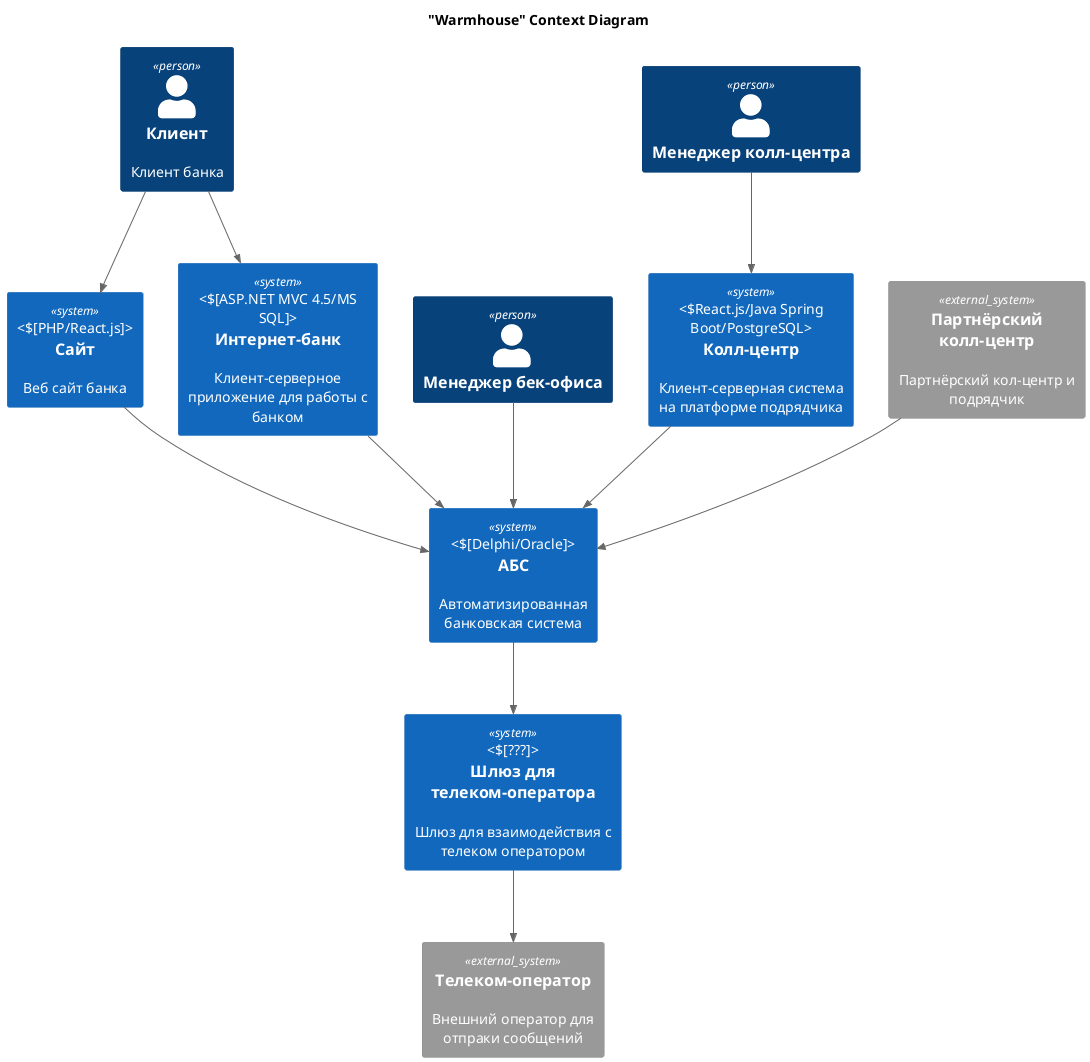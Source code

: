 @startuml
title "Warmhouse" Context Diagram

top to bottom direction

!include <C4/C4_Context>

Person(cust, "Клиент", "Клиент банка")
Person(mng_call, "Менеджер колл-центра", "")
Person(mng_backoff, "Менеджер бек-офиса", "")


System(abs,"АБС","Автоматизированная банковская система","[Delphi/Oracle]")
System(website,"Сайт","Веб сайт банка","[PHP/React.js]")
System(internet_bank,"Интернет-банк","Клиент-серверное приложение для работы с банком","[ASP.NET MVC 4.5/MS SQL]")
System(telecom_gateway,"Шлюз для телеком-оператора","Шлюз для взаимодействия с телеком оператором","[???]")
System(call_center,"Колл-центр","Клиент-серверная система на платформе подрядчика","React.js/Java Spring Boot/PostgreSQL")


System_Ext(telecom, "Телеком-оператор", "Внешний оператор для отпраки сообщений")
System_Ext(ext_call_center, "Партнёрский колл-центр", "Партнёрский кол-центр и подрядчик")


Rel(cust, website, "")
Rel(cust, internet_bank, "")

Rel(mng_call, call_center, "")

Rel(mng_backoff, abs, "")


Rel(website, abs, "")
Rel(internet_bank, abs, "")


Rel(call_center, abs, "")
Rel(ext_call_center, abs, "")


Rel(abs, telecom_gateway, "")


Rel(telecom_gateway, telecom, "")
@enduml